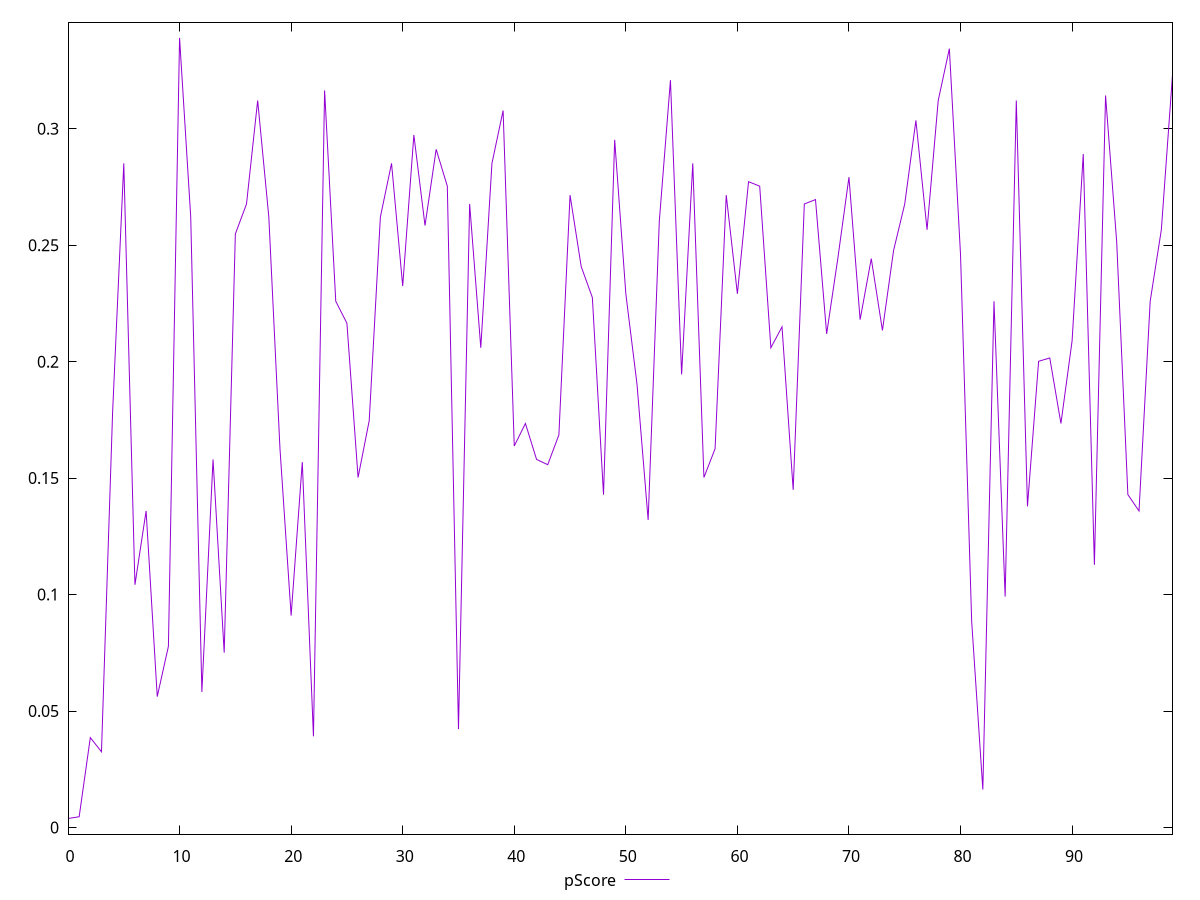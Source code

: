 reset

$pScore <<EOF
0 0.003847141722867431
1 0.0046086422923437564
2 0.03858881688693433
3 0.03249932731513805
4 0.1784982037104394
5 0.28511624788332807
6 0.1042154826938666
7 0.13589238301808992
8 0.05619956121594927
9 0.07778264878746571
10 0.33898361152324563
11 0.2620998558569476
12 0.058208997428842446
13 0.1580094166924581
14 0.07506898396050177
15 0.2548157701001107
16 0.26768859507578874
17 0.3121001998375582
18 0.2620998558569476
19 0.16261108804440016
20 0.09097818843290029
21 0.15687928898957398
22 0.03912521948071146
23 0.31644705411046187
24 0.22591689812763438
25 0.2164783322441476
26 0.15026500008753696
27 0.1747017451871875
28 0.2620998558569476
29 0.28511624788332807
30 0.2324249802423487
31 0.2972994897842616
32 0.2584340533861809
33 0.29115050997016545
34 0.275310528266143
35 0.042218665466525473
36 0.26768859507578874
37 0.20594275837429893
38 0.28511624788332807
39 0.307806107739294
40 0.163782056116915
41 0.17345394209339937
42 0.15800941669245927
43 0.15575717398606626
44 0.16854970423324006
45 0.2714750619468906
46 0.24080911406842148
47 0.2275275423657604
48 0.14289830734397002
49 0.29523700497820715
50 0.22914906640587962
51 0.19037781839698054
52 0.13204463194839522
53 0.2602609878135692
54 0.32084699346177964
55 0.1945060739824851
56 0.28511624788332807
57 0.15026500008753696
58 0.16261108804440128
59 0.2714750619468906
60 0.22914906640587812
61 0.2772467648696075
62 0.275310528266143
63 0.2059427583743016
64 0.21494225776097042
65 0.1449655318718388
66 0.2676885950757872
67 0.26957572949253605
68 0.21190132856106103
69 0.24424168649718153
70 0.2791954049567611
71 0.21802488910680884
72 0.24424168649717992
73 0.21341660881275337
74 0.24772002510289765
75 0.26768859507578546
76 0.303564443271711
77 0.2566189988195759
78 0.3121001998375601
79 0.3343683612104385
80 0.24597510727283856
81 0.08841816618555004
82 0.016286889636962343
83 0.22591689812763605
84 0.0991235332253082
85 0.31210019983756215
86 0.13785823044069256
87 0.20014554672919338
88 0.2015799204960954
89 0.1734539420934006
90 0.20890164686829782
91 0.28912640615300966
92 0.11276126196537511
93 0.31426701123960604
94 0.25124457293432734
95 0.14289830734397002
96 0.13589238301808904
97 0.22591689812763438
98 0.2566189988195759
99 0.3230669675907157
EOF

set key outside below
set xrange [0:99]
set yrange [-0.0028555876731401336:0.3456863409192532]
set trange [-0.0028555876731401336:0.3456863409192532]
set terminal svg size 640, 500 enhanced background rgb 'white'
set output "report_00019_2021-02-10T18-14-37.922Z//max-potential-fid/samples/pages+cached/pScore/values.svg"

plot $pScore title "pScore" with line

reset
